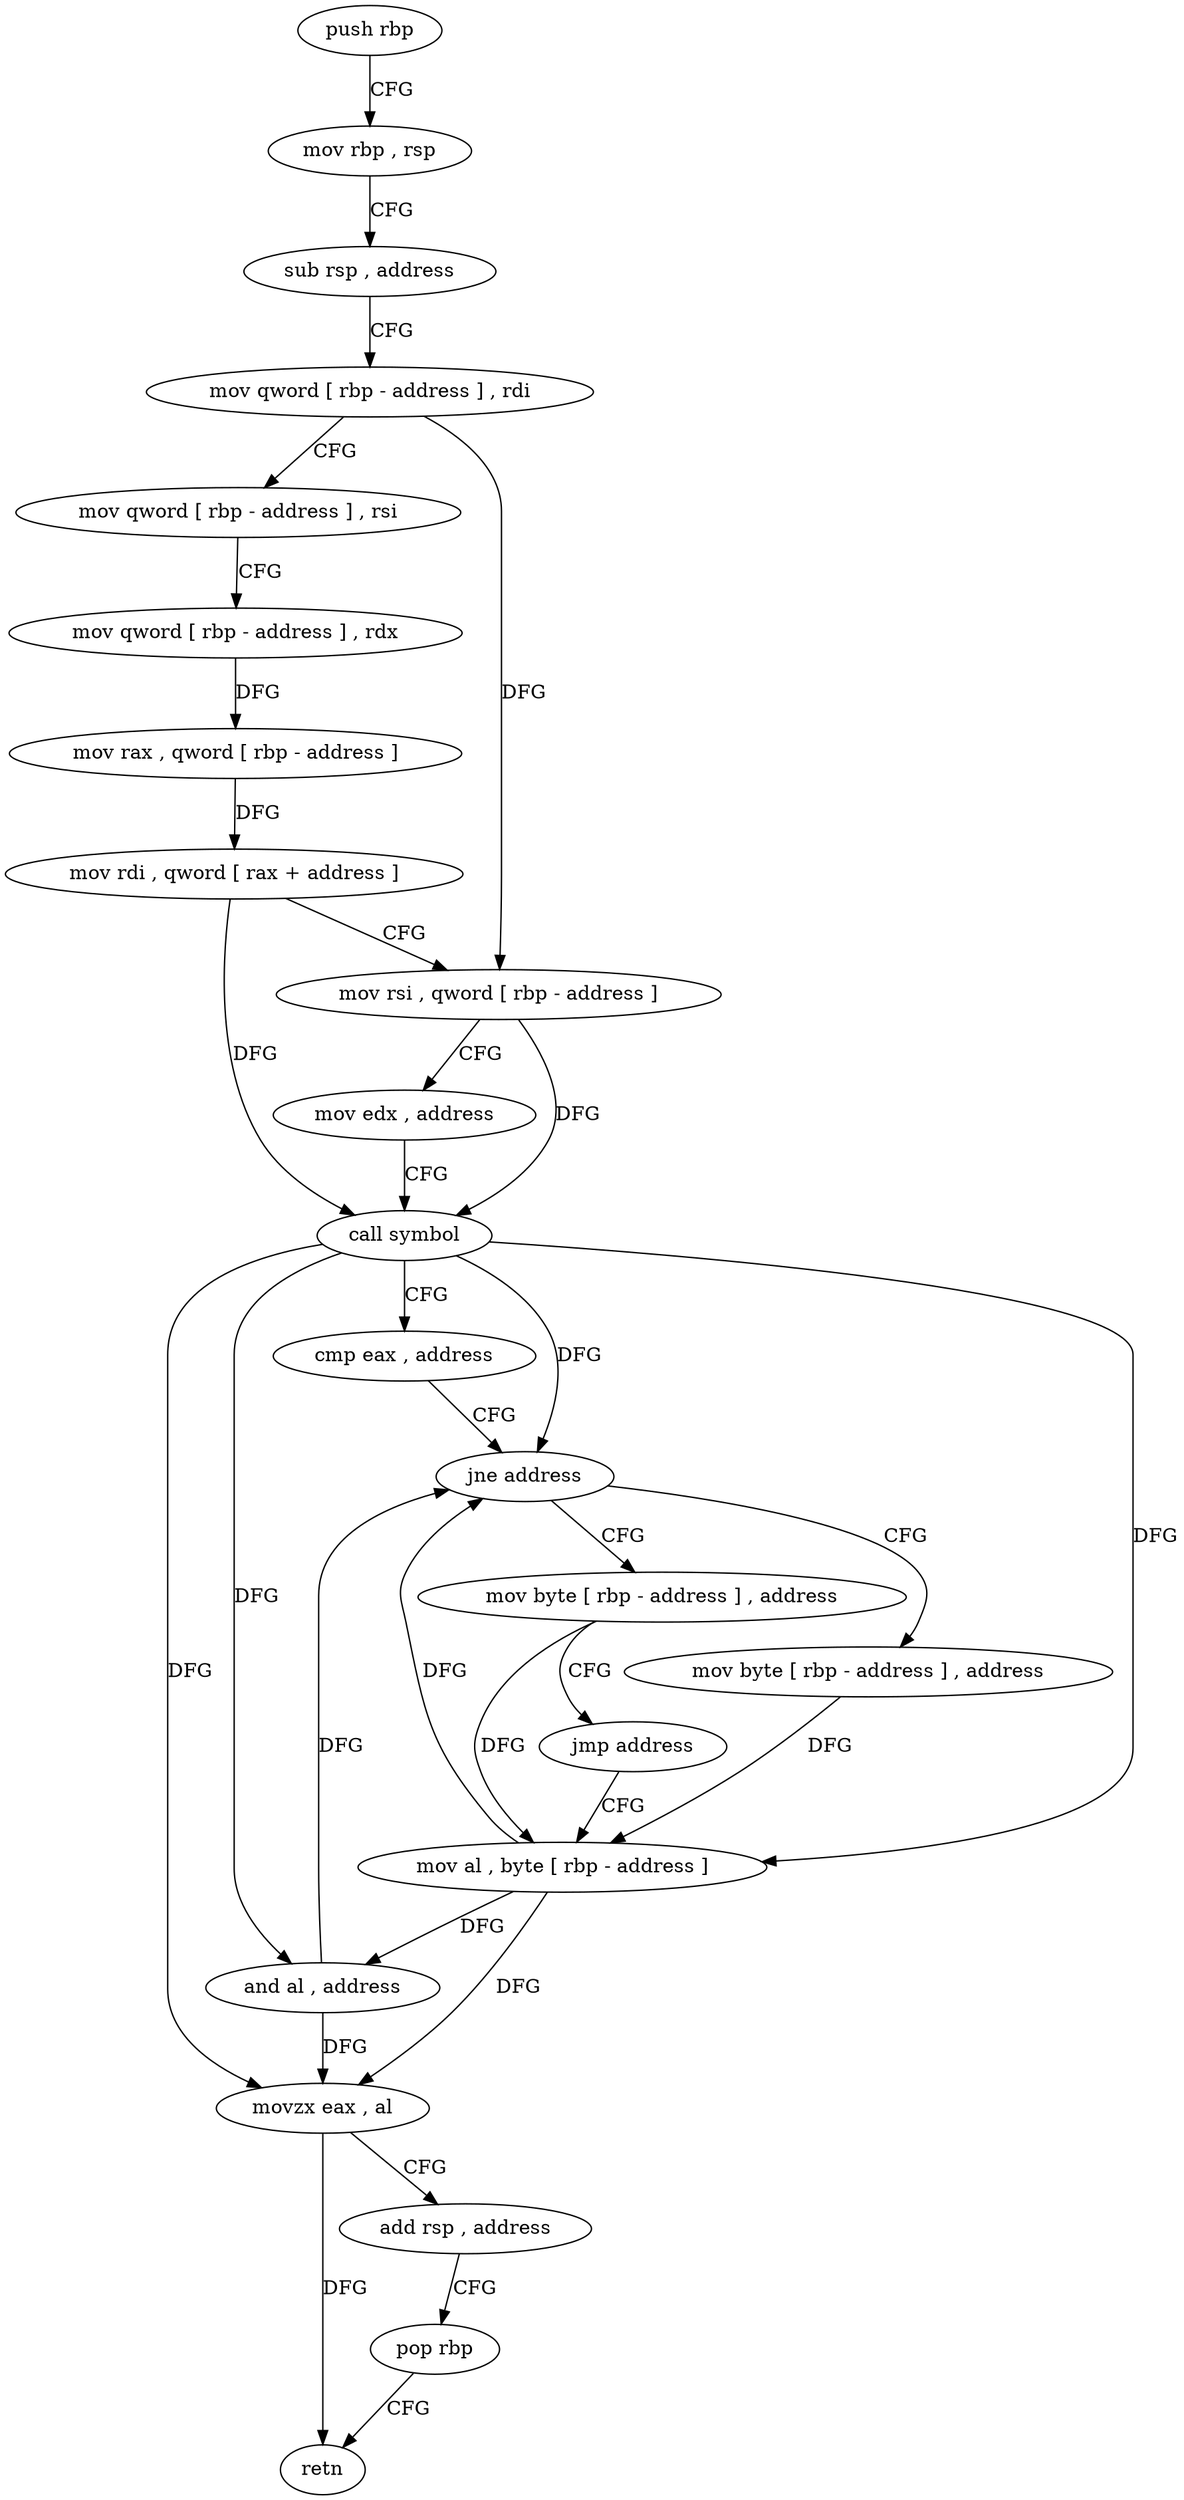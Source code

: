 digraph "func" {
"4217712" [label = "push rbp" ]
"4217713" [label = "mov rbp , rsp" ]
"4217716" [label = "sub rsp , address" ]
"4217720" [label = "mov qword [ rbp - address ] , rdi" ]
"4217724" [label = "mov qword [ rbp - address ] , rsi" ]
"4217728" [label = "mov qword [ rbp - address ] , rdx" ]
"4217732" [label = "mov rax , qword [ rbp - address ]" ]
"4217736" [label = "mov rdi , qword [ rax + address ]" ]
"4217740" [label = "mov rsi , qword [ rbp - address ]" ]
"4217744" [label = "mov edx , address" ]
"4217749" [label = "call symbol" ]
"4217754" [label = "cmp eax , address" ]
"4217757" [label = "jne address" ]
"4217772" [label = "mov byte [ rbp - address ] , address" ]
"4217763" [label = "mov byte [ rbp - address ] , address" ]
"4217776" [label = "mov al , byte [ rbp - address ]" ]
"4217767" [label = "jmp address" ]
"4217779" [label = "and al , address" ]
"4217781" [label = "movzx eax , al" ]
"4217784" [label = "add rsp , address" ]
"4217788" [label = "pop rbp" ]
"4217789" [label = "retn" ]
"4217712" -> "4217713" [ label = "CFG" ]
"4217713" -> "4217716" [ label = "CFG" ]
"4217716" -> "4217720" [ label = "CFG" ]
"4217720" -> "4217724" [ label = "CFG" ]
"4217720" -> "4217740" [ label = "DFG" ]
"4217724" -> "4217728" [ label = "CFG" ]
"4217728" -> "4217732" [ label = "DFG" ]
"4217732" -> "4217736" [ label = "DFG" ]
"4217736" -> "4217740" [ label = "CFG" ]
"4217736" -> "4217749" [ label = "DFG" ]
"4217740" -> "4217744" [ label = "CFG" ]
"4217740" -> "4217749" [ label = "DFG" ]
"4217744" -> "4217749" [ label = "CFG" ]
"4217749" -> "4217754" [ label = "CFG" ]
"4217749" -> "4217757" [ label = "DFG" ]
"4217749" -> "4217776" [ label = "DFG" ]
"4217749" -> "4217779" [ label = "DFG" ]
"4217749" -> "4217781" [ label = "DFG" ]
"4217754" -> "4217757" [ label = "CFG" ]
"4217757" -> "4217772" [ label = "CFG" ]
"4217757" -> "4217763" [ label = "CFG" ]
"4217772" -> "4217776" [ label = "DFG" ]
"4217763" -> "4217767" [ label = "CFG" ]
"4217763" -> "4217776" [ label = "DFG" ]
"4217776" -> "4217779" [ label = "DFG" ]
"4217776" -> "4217757" [ label = "DFG" ]
"4217776" -> "4217781" [ label = "DFG" ]
"4217767" -> "4217776" [ label = "CFG" ]
"4217779" -> "4217781" [ label = "DFG" ]
"4217779" -> "4217757" [ label = "DFG" ]
"4217781" -> "4217784" [ label = "CFG" ]
"4217781" -> "4217789" [ label = "DFG" ]
"4217784" -> "4217788" [ label = "CFG" ]
"4217788" -> "4217789" [ label = "CFG" ]
}
